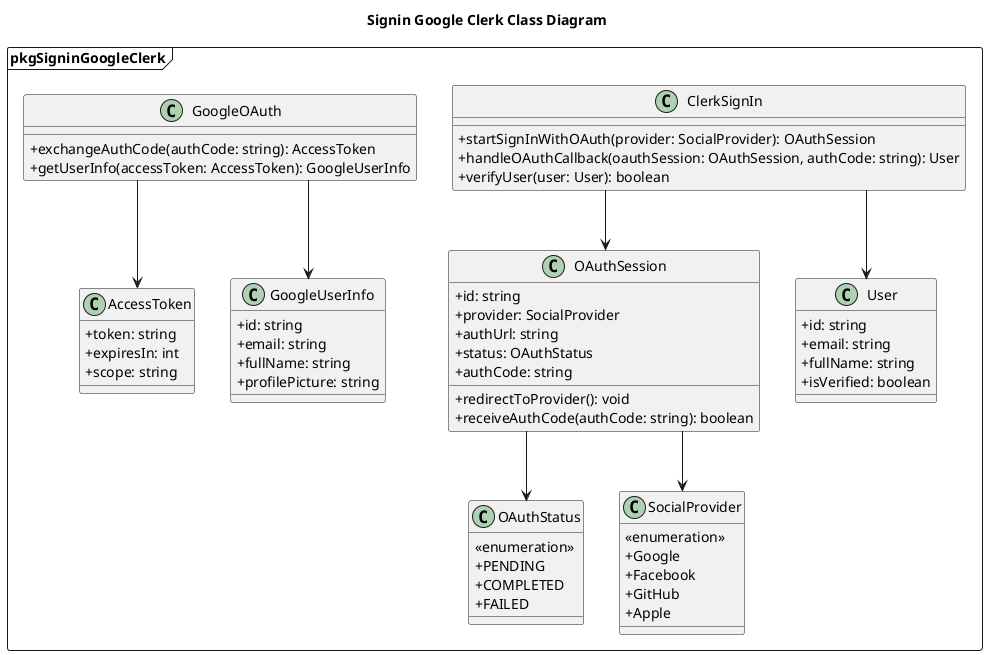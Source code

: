 @startuml SigninGoogleClerk
Title Signin Google Clerk Class Diagram
skinparam classAttributeIconSize 0
skinparam linetype ortho

package pkgSigninGoogleClerk <<Frame>>{

class ClerkSignIn  {
  + startSignInWithOAuth(provider: SocialProvider): OAuthSession
  + handleOAuthCallback(oauthSession: OAuthSession, authCode: string): User
  + verifyUser(user: User): boolean
}

class OAuthSession  {
  + id: string
  + provider: SocialProvider
  + authUrl: string
  + status: OAuthStatus
  + authCode: string
  + redirectToProvider(): void
  + receiveAuthCode(authCode: string): boolean
}

class OAuthStatus  {
  <<enumeration>>
  + PENDING
  + COMPLETED
  + FAILED
}

class SocialProvider  {
  <<enumeration>>
  + Google
  + Facebook
  + GitHub
  + Apple
}

class User  {
  + id: string
  + email: string
  + fullName: string
  + isVerified: boolean
}


class GoogleOAuth  {
  + exchangeAuthCode(authCode: string): AccessToken
  + getUserInfo(accessToken: AccessToken): GoogleUserInfo
}

class AccessToken  {
  + token: string
  + expiresIn: int
  + scope: string
}

class GoogleUserInfo  {
  + id: string
  + email: string
  + fullName: string
  + profilePicture: string
}

ClerkSignIn --> OAuthSession
OAuthSession --> OAuthStatus
OAuthSession --> SocialProvider
ClerkSignIn --> User
GoogleOAuth --> AccessToken
GoogleOAuth --> GoogleUserInfo
}
@enduml
